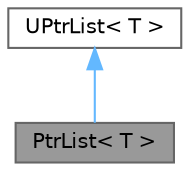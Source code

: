 digraph "PtrList&lt; T &gt;"
{
 // LATEX_PDF_SIZE
  bgcolor="transparent";
  edge [fontname=Helvetica,fontsize=10,labelfontname=Helvetica,labelfontsize=10];
  node [fontname=Helvetica,fontsize=10,shape=box,height=0.2,width=0.4];
  Node1 [id="Node000001",label="PtrList\< T \>",height=0.2,width=0.4,color="gray40", fillcolor="grey60", style="filled", fontcolor="black",tooltip="A list of pointers to objects of type <T>, with allocation/deallocation management of the pointers...."];
  Node2 -> Node1 [id="edge1_Node000001_Node000002",dir="back",color="steelblue1",style="solid",tooltip=" "];
  Node2 [id="Node000002",label="UPtrList\< T \>",height=0.2,width=0.4,color="gray40", fillcolor="white", style="filled",URL="$classFoam_1_1UPtrList.html",tooltip="A list of pointers to objects of type <T>, without allocation/deallocation management of the pointers..."];
}
